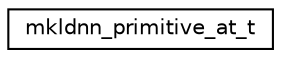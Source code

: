 digraph "Graphical Class Hierarchy"
{
  edge [fontname="Helvetica",fontsize="10",labelfontname="Helvetica",labelfontsize="10"];
  node [fontname="Helvetica",fontsize="10",shape=record];
  rankdir="LR";
  Node1 [label="mkldnn_primitive_at_t",height=0.2,width=0.4,color="black", fillcolor="white", style="filled",URL="$structmkldnn__primitive__at__t.html"];
}
